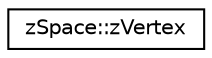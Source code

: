 digraph "Graphical Class Hierarchy"
{
 // LATEX_PDF_SIZE
  edge [fontname="Helvetica",fontsize="10",labelfontname="Helvetica",labelfontsize="10"];
  node [fontname="Helvetica",fontsize="10",shape=record];
  rankdir="LR";
  Node0 [label="zSpace::zVertex",height=0.2,width=0.4,color="black", fillcolor="white", style="filled",URL="$classz_space_1_1z_vertex.html",tooltip="A vertex class to hold vertex information of a half-edge data structure."];
}
